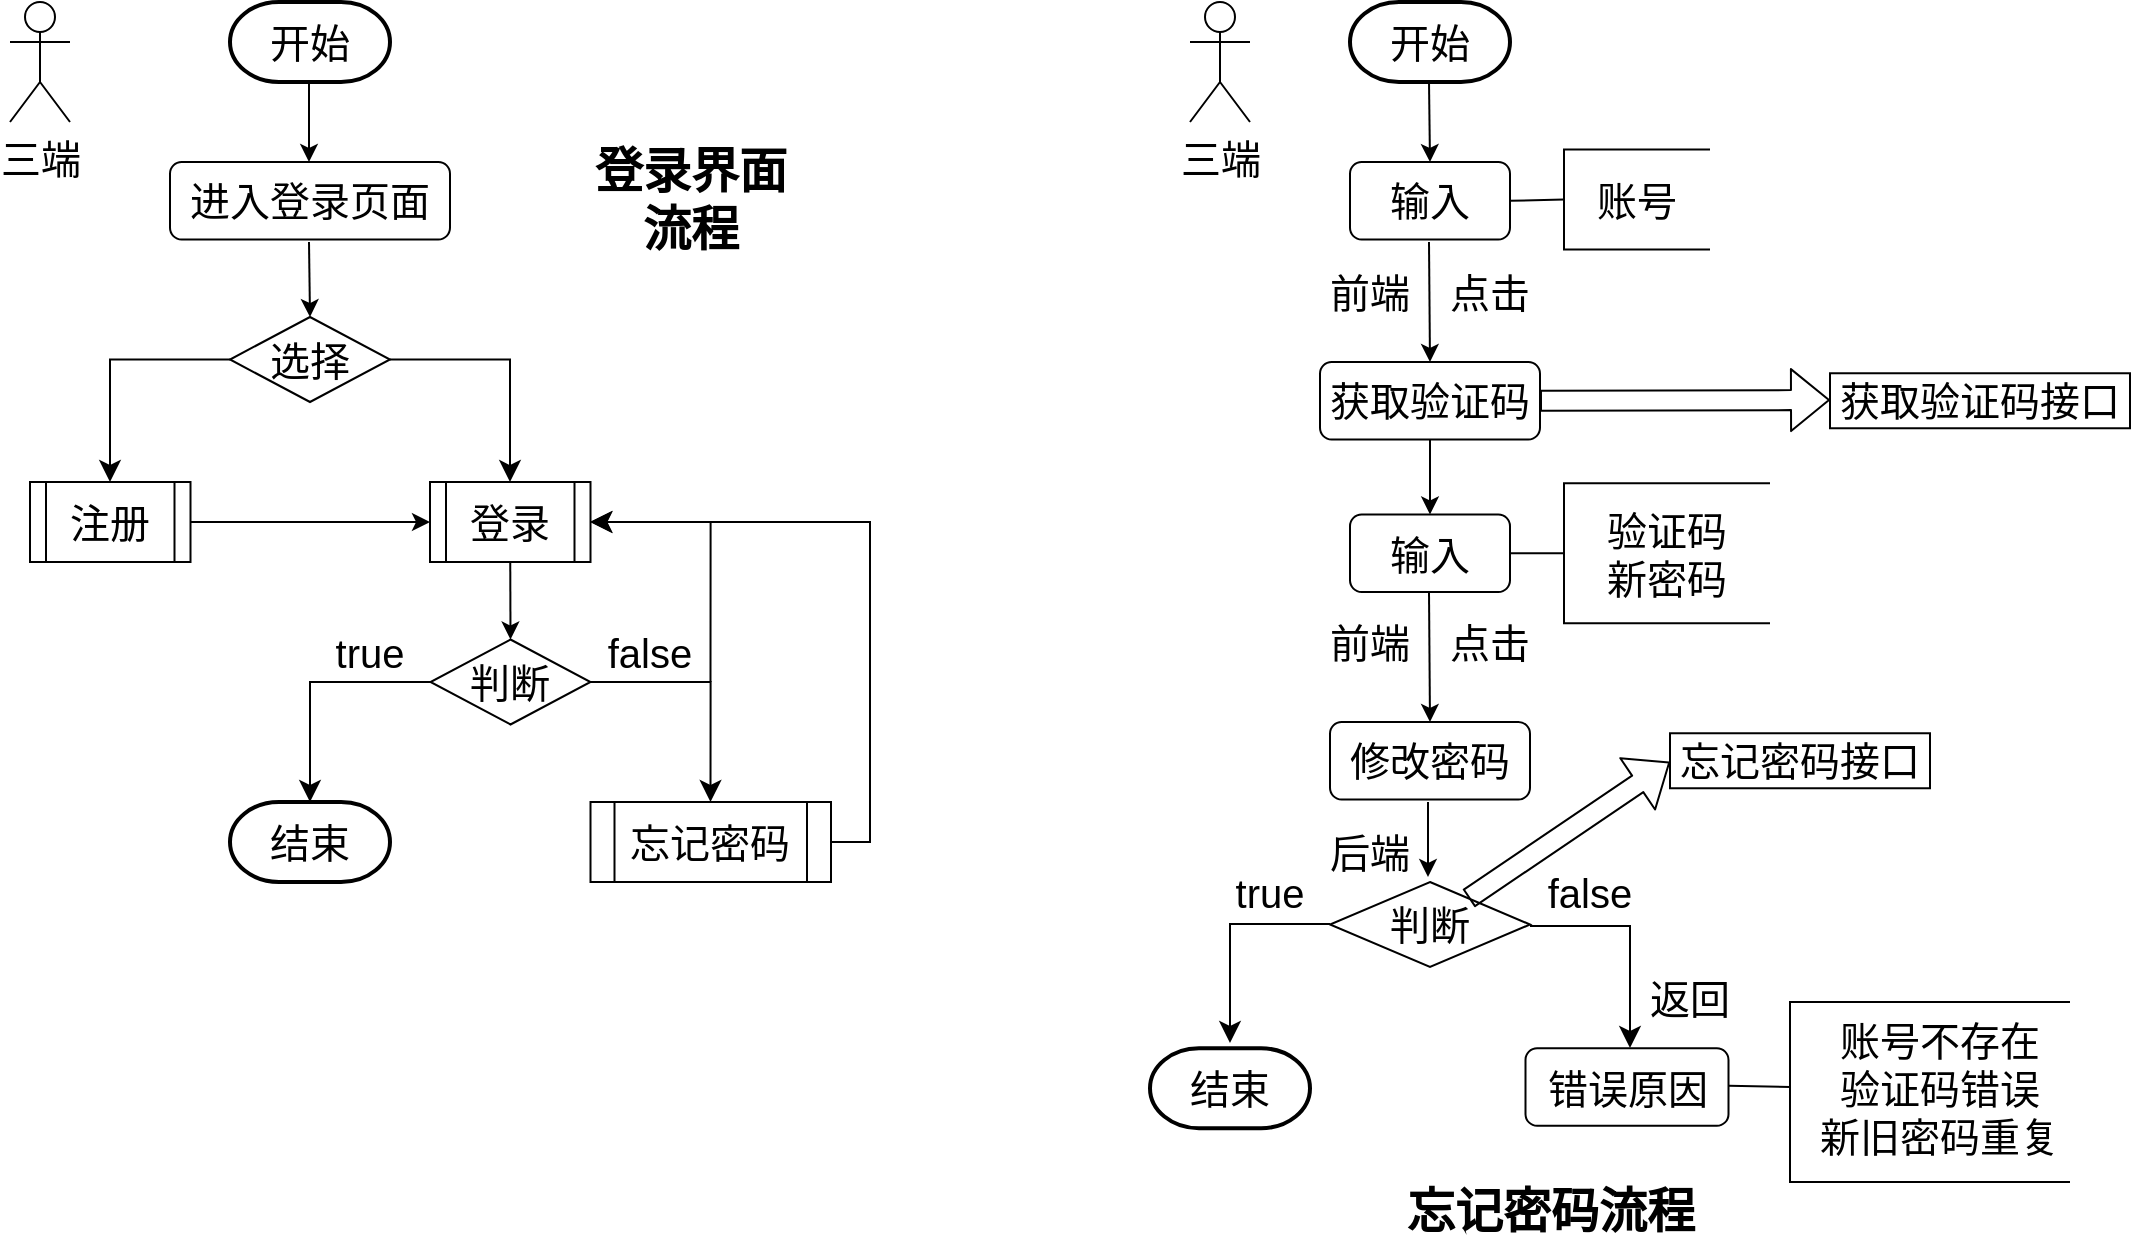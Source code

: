 <mxfile>
    <diagram id="X5SzS_FeevJv-DkIXQUU" name="第 1 页">
        <mxGraphModel dx="930" dy="659" grid="1" gridSize="10" guides="1" tooltips="1" connect="1" arrows="1" fold="1" page="1" pageScale="1" pageWidth="827" pageHeight="1169" math="0" shadow="0">
            <root>
                <mxCell id="0"/>
                <mxCell id="1" parent="0"/>
                <mxCell id="78" value="&lt;font style=&quot;font-size: 20px;&quot;&gt;三端&lt;/font&gt;" style="shape=umlActor;verticalLabelPosition=bottom;verticalAlign=top;html=1;outlineConnect=0;" parent="1" vertex="1">
                    <mxGeometry x="50" y="40" width="30" height="60" as="geometry"/>
                </mxCell>
                <mxCell id="103" value="开始" style="strokeWidth=2;html=1;shape=mxgraph.flowchart.terminator;whiteSpace=wrap;fontSize=20;" parent="1" vertex="1">
                    <mxGeometry x="160" y="40" width="80" height="40" as="geometry"/>
                </mxCell>
                <mxCell id="104" value="" style="endArrow=classic;html=1;fontSize=20;exitX=0.5;exitY=1;exitDx=0;exitDy=0;exitPerimeter=0;strokeWidth=1;" parent="1" edge="1">
                    <mxGeometry width="50" height="50" relative="1" as="geometry">
                        <mxPoint x="199.5" y="80" as="sourcePoint"/>
                        <mxPoint x="199.5" y="120" as="targetPoint"/>
                    </mxGeometry>
                </mxCell>
                <mxCell id="105" value="进入登录页面" style="rounded=1;whiteSpace=wrap;html=1;fontSize=20;" parent="1" vertex="1">
                    <mxGeometry x="130" y="120" width="140" height="38.75" as="geometry"/>
                </mxCell>
                <mxCell id="122" value="" style="endArrow=classic;html=1;fontSize=20;exitX=0.5;exitY=1;exitDx=0;exitDy=0;exitPerimeter=0;strokeWidth=1;entryX=0.5;entryY=0;entryDx=0;entryDy=0;" parent="1" target="123" edge="1">
                    <mxGeometry width="50" height="50" relative="1" as="geometry">
                        <mxPoint x="199.5" y="160" as="sourcePoint"/>
                        <mxPoint x="199.5" y="200" as="targetPoint"/>
                    </mxGeometry>
                </mxCell>
                <mxCell id="123" value="选择" style="rhombus;whiteSpace=wrap;html=1;fontSize=20;" parent="1" vertex="1">
                    <mxGeometry x="160" y="197.5" width="80" height="42.5" as="geometry"/>
                </mxCell>
                <mxCell id="126" value="" style="edgeStyle=segmentEdgeStyle;endArrow=classic;html=1;curved=0;rounded=0;endSize=8;startSize=8;strokeWidth=1;fontSize=20;exitX=0;exitY=0.5;exitDx=0;exitDy=0;" parent="1" source="123" edge="1">
                    <mxGeometry width="50" height="50" relative="1" as="geometry">
                        <mxPoint x="140" y="220" as="sourcePoint"/>
                        <mxPoint x="100" y="280" as="targetPoint"/>
                    </mxGeometry>
                </mxCell>
                <mxCell id="127" value="" style="edgeStyle=segmentEdgeStyle;endArrow=classic;html=1;curved=0;rounded=0;endSize=8;startSize=8;strokeWidth=1;fontSize=20;exitX=1;exitY=0.5;exitDx=0;exitDy=0;" parent="1" source="123" edge="1">
                    <mxGeometry width="50" height="50" relative="1" as="geometry">
                        <mxPoint x="260" y="200" as="sourcePoint"/>
                        <mxPoint x="300" y="280" as="targetPoint"/>
                    </mxGeometry>
                </mxCell>
                <mxCell id="128" value="&lt;font style=&quot;font-size: 20px;&quot;&gt;注册&lt;/font&gt;" style="shape=process;whiteSpace=wrap;html=1;backgroundOutline=1;" parent="1" vertex="1">
                    <mxGeometry x="60" y="280" width="80.25" height="40" as="geometry"/>
                </mxCell>
                <mxCell id="129" value="&lt;font style=&quot;font-size: 20px;&quot;&gt;登录&lt;/font&gt;" style="shape=process;whiteSpace=wrap;html=1;backgroundOutline=1;" parent="1" vertex="1">
                    <mxGeometry x="260" y="280" width="80.25" height="40" as="geometry"/>
                </mxCell>
                <mxCell id="130" value="" style="endArrow=classic;html=1;strokeWidth=1;fontSize=20;exitX=1;exitY=0.5;exitDx=0;exitDy=0;entryX=0;entryY=0.5;entryDx=0;entryDy=0;" parent="1" source="128" target="129" edge="1">
                    <mxGeometry width="50" height="50" relative="1" as="geometry">
                        <mxPoint x="400" y="360" as="sourcePoint"/>
                        <mxPoint x="450" y="310" as="targetPoint"/>
                    </mxGeometry>
                </mxCell>
                <mxCell id="131" value="" style="endArrow=classic;html=1;fontSize=20;strokeWidth=1;exitX=0.5;exitY=1;exitDx=0;exitDy=0;entryX=0.5;entryY=0;entryDx=0;entryDy=0;" parent="1" source="129" target="132" edge="1">
                    <mxGeometry width="50" height="50" relative="1" as="geometry">
                        <mxPoint x="310" y="330" as="sourcePoint"/>
                        <mxPoint x="300" y="360" as="targetPoint"/>
                    </mxGeometry>
                </mxCell>
                <mxCell id="132" value="判断" style="rhombus;whiteSpace=wrap;html=1;fontSize=20;" parent="1" vertex="1">
                    <mxGeometry x="260.25" y="358.75" width="80" height="42.5" as="geometry"/>
                </mxCell>
                <mxCell id="133" value="" style="edgeStyle=segmentEdgeStyle;endArrow=classic;html=1;curved=0;rounded=0;endSize=8;startSize=8;strokeWidth=1;fontSize=20;exitX=0;exitY=0.5;exitDx=0;exitDy=0;" parent="1" source="132" edge="1">
                    <mxGeometry width="50" height="50" relative="1" as="geometry">
                        <mxPoint x="260" y="378.75" as="sourcePoint"/>
                        <mxPoint x="200" y="440" as="targetPoint"/>
                    </mxGeometry>
                </mxCell>
                <mxCell id="134" value="" style="edgeStyle=segmentEdgeStyle;endArrow=classic;html=1;curved=0;rounded=0;endSize=8;startSize=8;strokeWidth=1;fontSize=20;exitX=1;exitY=0.5;exitDx=0;exitDy=0;" parent="1" source="132" edge="1">
                    <mxGeometry width="50" height="50" relative="1" as="geometry">
                        <mxPoint x="340.25" y="378.75" as="sourcePoint"/>
                        <mxPoint x="400.25" y="440" as="targetPoint"/>
                    </mxGeometry>
                </mxCell>
                <mxCell id="136" value="true" style="text;html=1;strokeColor=none;fillColor=none;align=center;verticalAlign=middle;whiteSpace=wrap;rounded=0;fontSize=20;" parent="1" vertex="1">
                    <mxGeometry x="200.25" y="350" width="60" height="30" as="geometry"/>
                </mxCell>
                <mxCell id="137" value="false" style="text;html=1;strokeColor=none;fillColor=none;align=center;verticalAlign=middle;whiteSpace=wrap;rounded=0;fontSize=20;" parent="1" vertex="1">
                    <mxGeometry x="340.25" y="350" width="60" height="30" as="geometry"/>
                </mxCell>
                <mxCell id="138" value="结束" style="strokeWidth=2;html=1;shape=mxgraph.flowchart.terminator;whiteSpace=wrap;fontSize=20;" parent="1" vertex="1">
                    <mxGeometry x="160" y="440" width="80" height="40" as="geometry"/>
                </mxCell>
                <mxCell id="139" value="&lt;font style=&quot;font-size: 20px;&quot;&gt;忘记密码&lt;/font&gt;" style="shape=process;whiteSpace=wrap;html=1;backgroundOutline=1;" parent="1" vertex="1">
                    <mxGeometry x="340.25" y="440" width="120.25" height="40" as="geometry"/>
                </mxCell>
                <mxCell id="140" value="" style="edgeStyle=segmentEdgeStyle;endArrow=classic;html=1;curved=0;rounded=0;endSize=8;startSize=8;strokeWidth=1;fontSize=20;exitX=1;exitY=1;exitDx=0;exitDy=0;" parent="1" source="137" edge="1">
                    <mxGeometry width="50" height="50" relative="1" as="geometry">
                        <mxPoint x="440.25" y="350" as="sourcePoint"/>
                        <mxPoint x="340.25" y="300" as="targetPoint"/>
                        <Array as="points">
                            <mxPoint x="400" y="300"/>
                        </Array>
                    </mxGeometry>
                </mxCell>
                <mxCell id="141" value="" style="edgeStyle=elbowEdgeStyle;elbow=horizontal;endArrow=classic;html=1;curved=0;rounded=0;endSize=8;startSize=8;strokeWidth=1;fontSize=20;" parent="1" edge="1">
                    <mxGeometry width="50" height="50" relative="1" as="geometry">
                        <mxPoint x="460.5" y="460" as="sourcePoint"/>
                        <mxPoint x="340" y="300" as="targetPoint"/>
                        <Array as="points">
                            <mxPoint x="480" y="380"/>
                        </Array>
                    </mxGeometry>
                </mxCell>
                <mxCell id="142" value="登录界面&lt;br&gt;流程" style="text;strokeColor=none;fillColor=none;html=1;fontSize=24;fontStyle=1;verticalAlign=middle;align=center;" parent="1" vertex="1">
                    <mxGeometry x="340.25" y="118.75" width="100" height="40" as="geometry"/>
                </mxCell>
                <mxCell id="144" value="&lt;font style=&quot;font-size: 20px;&quot;&gt;三端&lt;/font&gt;" style="shape=umlActor;verticalLabelPosition=bottom;verticalAlign=top;html=1;outlineConnect=0;" parent="1" vertex="1">
                    <mxGeometry x="640" y="40" width="30" height="60" as="geometry"/>
                </mxCell>
                <mxCell id="145" value="开始" style="strokeWidth=2;html=1;shape=mxgraph.flowchart.terminator;whiteSpace=wrap;fontSize=20;" parent="1" vertex="1">
                    <mxGeometry x="720" y="40" width="80" height="40" as="geometry"/>
                </mxCell>
                <mxCell id="146" value="" style="endArrow=classic;html=1;fontSize=20;strokeWidth=1;" parent="1" edge="1">
                    <mxGeometry width="50" height="50" relative="1" as="geometry">
                        <mxPoint x="759.5" y="80" as="sourcePoint"/>
                        <mxPoint x="760" y="120" as="targetPoint"/>
                    </mxGeometry>
                </mxCell>
                <mxCell id="147" value="输入" style="rounded=1;whiteSpace=wrap;html=1;fontSize=20;" parent="1" vertex="1">
                    <mxGeometry x="720" y="120" width="80" height="38.75" as="geometry"/>
                </mxCell>
                <mxCell id="148" value="" style="endArrow=classic;html=1;fontSize=20;strokeWidth=1;" parent="1" edge="1">
                    <mxGeometry width="50" height="50" relative="1" as="geometry">
                        <mxPoint x="759.5" y="160" as="sourcePoint"/>
                        <mxPoint x="760" y="220" as="targetPoint"/>
                    </mxGeometry>
                </mxCell>
                <mxCell id="151" value="判断" style="rhombus;whiteSpace=wrap;html=1;fontSize=20;" parent="1" vertex="1">
                    <mxGeometry x="710" y="480" width="100" height="42.5" as="geometry"/>
                </mxCell>
                <mxCell id="152" value="" style="edgeStyle=segmentEdgeStyle;endArrow=classic;html=1;curved=0;rounded=0;endSize=8;startSize=8;strokeWidth=1;fontSize=20;" parent="1" edge="1">
                    <mxGeometry width="50" height="50" relative="1" as="geometry">
                        <mxPoint x="710" y="501" as="sourcePoint"/>
                        <mxPoint x="660" y="560.5" as="targetPoint"/>
                    </mxGeometry>
                </mxCell>
                <mxCell id="153" value="" style="edgeStyle=segmentEdgeStyle;endArrow=classic;html=1;curved=0;rounded=0;endSize=8;startSize=8;strokeWidth=1;fontSize=20;" parent="1" edge="1">
                    <mxGeometry width="50" height="50" relative="1" as="geometry">
                        <mxPoint x="810" y="502" as="sourcePoint"/>
                        <mxPoint x="860" y="563" as="targetPoint"/>
                        <Array as="points">
                            <mxPoint x="860" y="502"/>
                        </Array>
                    </mxGeometry>
                </mxCell>
                <mxCell id="157" value="" style="strokeWidth=1;html=1;shape=mxgraph.flowchart.annotation_1;align=left;pointerEvents=1;fontSize=20;" parent="1" vertex="1">
                    <mxGeometry x="827" y="113.75" width="73" height="50" as="geometry"/>
                </mxCell>
                <mxCell id="158" value="" style="endArrow=none;html=1;strokeWidth=1;fontSize=20;entryX=1;entryY=0.5;entryDx=0;entryDy=0;exitX=0;exitY=0.5;exitDx=0;exitDy=0;exitPerimeter=0;" parent="1" source="157" target="147" edge="1">
                    <mxGeometry width="50" height="50" relative="1" as="geometry">
                        <mxPoint x="540" y="340" as="sourcePoint"/>
                        <mxPoint x="590" y="290" as="targetPoint"/>
                    </mxGeometry>
                </mxCell>
                <mxCell id="159" value="账号" style="text;html=1;strokeColor=none;fillColor=none;align=center;verticalAlign=middle;whiteSpace=wrap;rounded=0;strokeWidth=1;fontSize=20;" parent="1" vertex="1">
                    <mxGeometry x="836.75" y="113.75" width="53.25" height="50" as="geometry"/>
                </mxCell>
                <mxCell id="160" value="忘记密码流程" style="text;strokeColor=none;fillColor=none;html=1;fontSize=24;fontStyle=1;verticalAlign=middle;align=center;" parent="1" vertex="1">
                    <mxGeometry x="740" y="630" width="160" height="30" as="geometry"/>
                </mxCell>
                <mxCell id="161" value="true" style="text;html=1;strokeColor=none;fillColor=none;align=center;verticalAlign=middle;whiteSpace=wrap;rounded=0;fontSize=20;" parent="1" vertex="1">
                    <mxGeometry x="650" y="470" width="60" height="30" as="geometry"/>
                </mxCell>
                <mxCell id="162" value="false" style="text;html=1;strokeColor=none;fillColor=none;align=center;verticalAlign=middle;whiteSpace=wrap;rounded=0;fontSize=20;" parent="1" vertex="1">
                    <mxGeometry x="810" y="470" width="60" height="30" as="geometry"/>
                </mxCell>
                <mxCell id="163" value="结束" style="strokeWidth=2;html=1;shape=mxgraph.flowchart.terminator;whiteSpace=wrap;fontSize=20;" parent="1" vertex="1">
                    <mxGeometry x="620" y="563.13" width="80" height="40" as="geometry"/>
                </mxCell>
                <mxCell id="164" value="错误原因" style="rounded=1;whiteSpace=wrap;html=1;fontSize=20;" parent="1" vertex="1">
                    <mxGeometry x="807.75" y="563.13" width="101.5" height="38.75" as="geometry"/>
                </mxCell>
                <mxCell id="165" value="返回" style="text;html=1;strokeColor=none;fillColor=none;align=center;verticalAlign=middle;whiteSpace=wrap;rounded=0;fontSize=20;" parent="1" vertex="1">
                    <mxGeometry x="860" y="522.5" width="60" height="30" as="geometry"/>
                </mxCell>
                <mxCell id="166" value="" style="strokeWidth=1;html=1;shape=mxgraph.flowchart.annotation_1;align=left;pointerEvents=1;fontSize=20;" parent="1" vertex="1">
                    <mxGeometry x="940" y="540" width="140" height="90.01" as="geometry"/>
                </mxCell>
                <mxCell id="167" value="" style="endArrow=none;html=1;strokeWidth=1;fontSize=20;entryX=1;entryY=0.5;entryDx=0;entryDy=0;exitX=0;exitY=0.5;exitDx=0;exitDy=0;exitPerimeter=0;" parent="1" edge="1">
                    <mxGeometry width="50" height="50" relative="1" as="geometry">
                        <mxPoint x="940" y="582.505" as="sourcePoint"/>
                        <mxPoint x="909.25" y="581.885" as="targetPoint"/>
                    </mxGeometry>
                </mxCell>
                <mxCell id="168" value="账号不存在&lt;br&gt;验证码错误&lt;br&gt;新旧密码重复" style="text;html=1;strokeColor=none;fillColor=none;align=center;verticalAlign=middle;whiteSpace=wrap;rounded=0;strokeWidth=1;fontSize=20;" parent="1" vertex="1">
                    <mxGeometry x="950" y="546.88" width="130" height="73.12" as="geometry"/>
                </mxCell>
                <mxCell id="173" value="前端" style="text;html=1;strokeColor=none;fillColor=none;align=center;verticalAlign=middle;whiteSpace=wrap;rounded=0;fontSize=20;" parent="1" vertex="1">
                    <mxGeometry x="700" y="170" width="60" height="30" as="geometry"/>
                </mxCell>
                <mxCell id="176" value="获取验证码" style="rounded=1;whiteSpace=wrap;html=1;fontSize=20;" parent="1" vertex="1">
                    <mxGeometry x="705" y="220" width="110" height="38.75" as="geometry"/>
                </mxCell>
                <mxCell id="177" value="点击" style="text;html=1;strokeColor=none;fillColor=none;align=center;verticalAlign=middle;whiteSpace=wrap;rounded=0;fontSize=20;" parent="1" vertex="1">
                    <mxGeometry x="760" y="170" width="60" height="30" as="geometry"/>
                </mxCell>
                <mxCell id="178" value="输入" style="rounded=1;whiteSpace=wrap;html=1;fontSize=20;" parent="1" vertex="1">
                    <mxGeometry x="720" y="296.25" width="80" height="38.75" as="geometry"/>
                </mxCell>
                <mxCell id="179" value="" style="strokeWidth=1;html=1;shape=mxgraph.flowchart.annotation_1;align=left;pointerEvents=1;fontSize=20;" parent="1" vertex="1">
                    <mxGeometry x="827" y="280.63" width="103" height="70" as="geometry"/>
                </mxCell>
                <mxCell id="180" value="" style="endArrow=none;html=1;strokeWidth=1;fontSize=20;entryX=1;entryY=0.5;entryDx=0;entryDy=0;exitX=0;exitY=0.5;exitDx=0;exitDy=0;exitPerimeter=0;" parent="1" source="179" target="178" edge="1">
                    <mxGeometry width="50" height="50" relative="1" as="geometry">
                        <mxPoint x="540" y="516.25" as="sourcePoint"/>
                        <mxPoint x="590" y="466.25" as="targetPoint"/>
                    </mxGeometry>
                </mxCell>
                <mxCell id="181" value="验证码&lt;br&gt;新密码" style="text;html=1;strokeColor=none;fillColor=none;align=center;verticalAlign=middle;whiteSpace=wrap;rounded=0;strokeWidth=1;fontSize=20;" parent="1" vertex="1">
                    <mxGeometry x="836.75" y="290.63" width="83.25" height="50" as="geometry"/>
                </mxCell>
                <mxCell id="182" value="" style="endArrow=classic;html=1;fontSize=20;strokeWidth=1;entryX=0.5;entryY=0;entryDx=0;entryDy=0;exitX=0.5;exitY=1;exitDx=0;exitDy=0;" parent="1" source="176" target="178" edge="1">
                    <mxGeometry width="50" height="50" relative="1" as="geometry">
                        <mxPoint x="790" y="270" as="sourcePoint"/>
                        <mxPoint x="680" y="280" as="targetPoint"/>
                    </mxGeometry>
                </mxCell>
                <mxCell id="183" value="" style="endArrow=classic;html=1;fontSize=20;strokeWidth=1;entryX=0.5;entryY=0;entryDx=0;entryDy=0;" parent="1" target="185" edge="1">
                    <mxGeometry width="50" height="50" relative="1" as="geometry">
                        <mxPoint x="759.5" y="335" as="sourcePoint"/>
                        <mxPoint x="760" y="395" as="targetPoint"/>
                    </mxGeometry>
                </mxCell>
                <mxCell id="184" value="前端" style="text;html=1;strokeColor=none;fillColor=none;align=center;verticalAlign=middle;whiteSpace=wrap;rounded=0;fontSize=20;" parent="1" vertex="1">
                    <mxGeometry x="700" y="345" width="60" height="30" as="geometry"/>
                </mxCell>
                <mxCell id="185" value="修改密码" style="rounded=1;whiteSpace=wrap;html=1;fontSize=20;" parent="1" vertex="1">
                    <mxGeometry x="710" y="400" width="100" height="38.75" as="geometry"/>
                </mxCell>
                <mxCell id="186" value="点击" style="text;html=1;strokeColor=none;fillColor=none;align=center;verticalAlign=middle;whiteSpace=wrap;rounded=0;fontSize=20;" parent="1" vertex="1">
                    <mxGeometry x="760" y="345" width="60" height="30" as="geometry"/>
                </mxCell>
                <mxCell id="187" value="" style="endArrow=classic;html=1;fontSize=20;strokeWidth=1;entryX=0.5;entryY=0;entryDx=0;entryDy=0;exitX=0.5;exitY=1;exitDx=0;exitDy=0;" parent="1" edge="1">
                    <mxGeometry width="50" height="50" relative="1" as="geometry">
                        <mxPoint x="759" y="440" as="sourcePoint"/>
                        <mxPoint x="759" y="477.5" as="targetPoint"/>
                    </mxGeometry>
                </mxCell>
                <mxCell id="188" value="" style="shape=flexArrow;endArrow=classic;html=1;exitX=1;exitY=0.5;exitDx=0;exitDy=0;" edge="1" parent="1" source="176">
                    <mxGeometry width="50" height="50" relative="1" as="geometry">
                        <mxPoint x="910" y="360" as="sourcePoint"/>
                        <mxPoint x="960" y="239" as="targetPoint"/>
                    </mxGeometry>
                </mxCell>
                <mxCell id="189" value="&lt;font style=&quot;font-size: 20px;&quot;&gt;获取验证码接口&lt;/font&gt;" style="rounded=0;whiteSpace=wrap;html=1;fillColor=none;" vertex="1" parent="1">
                    <mxGeometry x="960" y="225.63" width="150" height="27.5" as="geometry"/>
                </mxCell>
                <mxCell id="190" value="" style="shape=flexArrow;endArrow=classic;html=1;fontSize=20;" edge="1" parent="1" source="151">
                    <mxGeometry width="50" height="50" relative="1" as="geometry">
                        <mxPoint x="910" y="450" as="sourcePoint"/>
                        <mxPoint x="880" y="420" as="targetPoint"/>
                    </mxGeometry>
                </mxCell>
                <mxCell id="191" value="&lt;font style=&quot;font-size: 20px;&quot;&gt;忘记密码接口&lt;/font&gt;" style="rounded=0;whiteSpace=wrap;html=1;fillColor=none;" vertex="1" parent="1">
                    <mxGeometry x="880" y="405.63" width="130" height="27.5" as="geometry"/>
                </mxCell>
                <mxCell id="192" value="后端" style="text;html=1;strokeColor=none;fillColor=none;align=center;verticalAlign=middle;whiteSpace=wrap;rounded=0;fontSize=20;" vertex="1" parent="1">
                    <mxGeometry x="700" y="450" width="60" height="30" as="geometry"/>
                </mxCell>
            </root>
        </mxGraphModel>
    </diagram>
</mxfile>